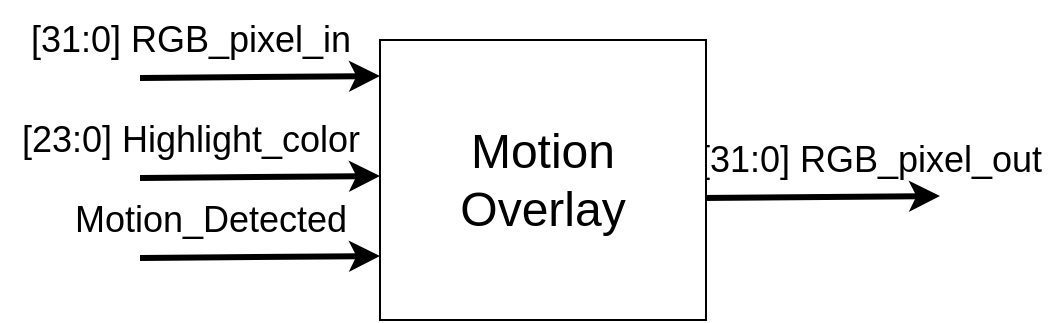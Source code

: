 <mxfile version="26.2.14">
  <diagram name="Page-1" id="OkErCemOwEuDAzPWgcps">
    <mxGraphModel dx="434" dy="1950" grid="1" gridSize="10" guides="1" tooltips="1" connect="1" arrows="1" fold="1" page="1" pageScale="1" pageWidth="827" pageHeight="1169" math="0" shadow="0">
      <root>
        <mxCell id="0" />
        <mxCell id="1" parent="0" />
        <mxCell id="XkO783uFiTBXnPvVWo0g-2" value="" style="endArrow=classic;html=1;rounded=0;strokeWidth=3;" parent="1" edge="1">
          <mxGeometry width="50" height="50" relative="1" as="geometry">
            <mxPoint x="1250" y="-201" as="sourcePoint" />
            <mxPoint x="1370" y="-202" as="targetPoint" />
          </mxGeometry>
        </mxCell>
        <mxCell id="XkO783uFiTBXnPvVWo0g-3" value="&lt;span style=&quot;font-size: 18px;&quot;&gt;[31:0] RGB_pixel_in&lt;/span&gt;" style="text;html=1;align=center;verticalAlign=middle;resizable=0;points=[];autosize=1;strokeColor=none;fillColor=none;" parent="1" vertex="1">
          <mxGeometry x="1185" y="-240" width="180" height="40" as="geometry" />
        </mxCell>
        <mxCell id="XkO783uFiTBXnPvVWo0g-4" value="" style="endArrow=classic;html=1;rounded=0;strokeWidth=3;" parent="1" edge="1">
          <mxGeometry width="50" height="50" relative="1" as="geometry">
            <mxPoint x="1530" y="-141" as="sourcePoint" />
            <mxPoint x="1650" y="-142" as="targetPoint" />
          </mxGeometry>
        </mxCell>
        <mxCell id="XkO783uFiTBXnPvVWo0g-5" value="&lt;span style=&quot;font-size: 18px;&quot;&gt;[31:0] RGB_pixel_out&lt;/span&gt;" style="text;html=1;align=center;verticalAlign=middle;resizable=0;points=[];autosize=1;strokeColor=none;fillColor=none;" parent="1" vertex="1">
          <mxGeometry x="1520" y="-180" width="190" height="40" as="geometry" />
        </mxCell>
        <mxCell id="oxEXCE1vcglL-TkXqBFR-1" value="&lt;font style=&quot;font-size: 24px;&quot;&gt;Motion Overlay&lt;/font&gt;" style="rounded=0;whiteSpace=wrap;html=1;" vertex="1" parent="1">
          <mxGeometry x="1370" y="-220" width="163" height="140" as="geometry" />
        </mxCell>
        <mxCell id="oxEXCE1vcglL-TkXqBFR-2" value="" style="endArrow=classic;html=1;rounded=0;strokeWidth=3;" edge="1" parent="1">
          <mxGeometry width="50" height="50" relative="1" as="geometry">
            <mxPoint x="1250" y="-151" as="sourcePoint" />
            <mxPoint x="1370" y="-152" as="targetPoint" />
          </mxGeometry>
        </mxCell>
        <mxCell id="oxEXCE1vcglL-TkXqBFR-3" value="&lt;span style=&quot;font-size: 18px;&quot;&gt;[23:0] Highlight_color&lt;/span&gt;" style="text;html=1;align=center;verticalAlign=middle;resizable=0;points=[];autosize=1;strokeColor=none;fillColor=none;" vertex="1" parent="1">
          <mxGeometry x="1180" y="-190" width="190" height="40" as="geometry" />
        </mxCell>
        <mxCell id="oxEXCE1vcglL-TkXqBFR-5" value="" style="endArrow=classic;html=1;rounded=0;strokeWidth=3;" edge="1" parent="1">
          <mxGeometry width="50" height="50" relative="1" as="geometry">
            <mxPoint x="1250" y="-111" as="sourcePoint" />
            <mxPoint x="1370" y="-112" as="targetPoint" />
          </mxGeometry>
        </mxCell>
        <mxCell id="oxEXCE1vcglL-TkXqBFR-6" value="&lt;span style=&quot;font-size: 18px;&quot;&gt;Motion_Detected&lt;/span&gt;" style="text;html=1;align=center;verticalAlign=middle;resizable=0;points=[];autosize=1;strokeColor=none;fillColor=none;" vertex="1" parent="1">
          <mxGeometry x="1205" y="-150" width="160" height="40" as="geometry" />
        </mxCell>
      </root>
    </mxGraphModel>
  </diagram>
</mxfile>
